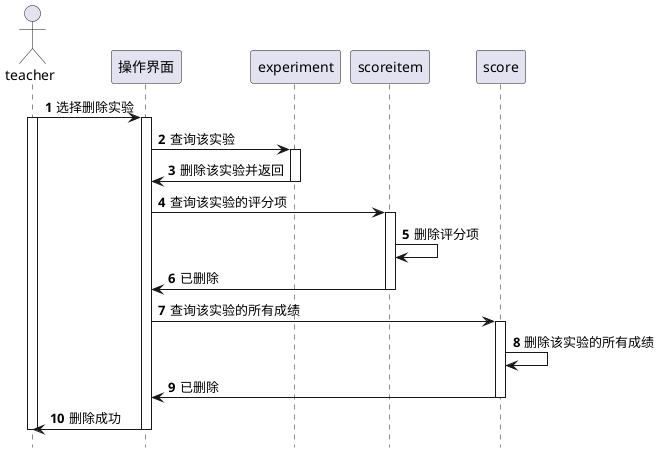 @startuml
autonumber
hide footbox
actor teacher as ls
participant 操作界面 as jm
participant experiment as sy
participant scoreitem as pfx
participant score as cj
ls->jm:选择删除实验
activate ls
activate jm
jm->sy:查询该实验
activate sy
sy->jm:删除该实验并返回
deactivate sy
jm->pfx:查询该实验的评分项
activate pfx
pfx->pfx:删除评分项
pfx->jm:已删除
deactivate pfx
jm->cj:查询该实验的所有成绩
activate cj
cj->cj:删除该实验的所有成绩
cj->jm:已删除
deactivate cj
jm->ls:删除成功
deactivate jm
deactivate ls
@enduml